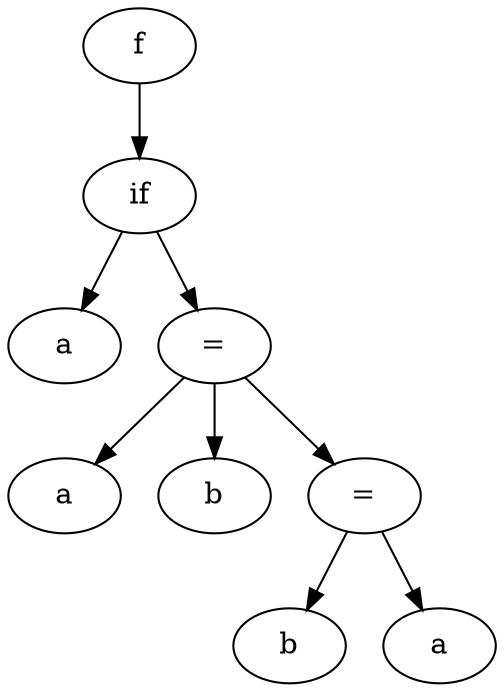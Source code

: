 # Executado assim: ./output2dot.sh 
# https://graphviz.org/doc/info/lang.html
digraph {
  x560fea732370 -> x560fea732730
  x560fea732730 -> x560fea732460
  x560fea732460 [label="a"]
  x560fea732730 -> x560fea732540
  x560fea732540 -> x560fea732590
  x560fea732590 [label="a"]
  x560fea732540 -> x560fea732510
  x560fea732510 [label="b"]
  x560fea732540 -> x560fea732690
  x560fea732690 -> x560fea7326e0
  x560fea7326e0 [label="b"]
  x560fea732690 -> x560fea732660
  x560fea732660 [label="a"]
  x560fea732690 [label="="]
  x560fea732540 [label="="]
  x560fea732730 [label="if"]
  x560fea732370 [label="f"]
}
